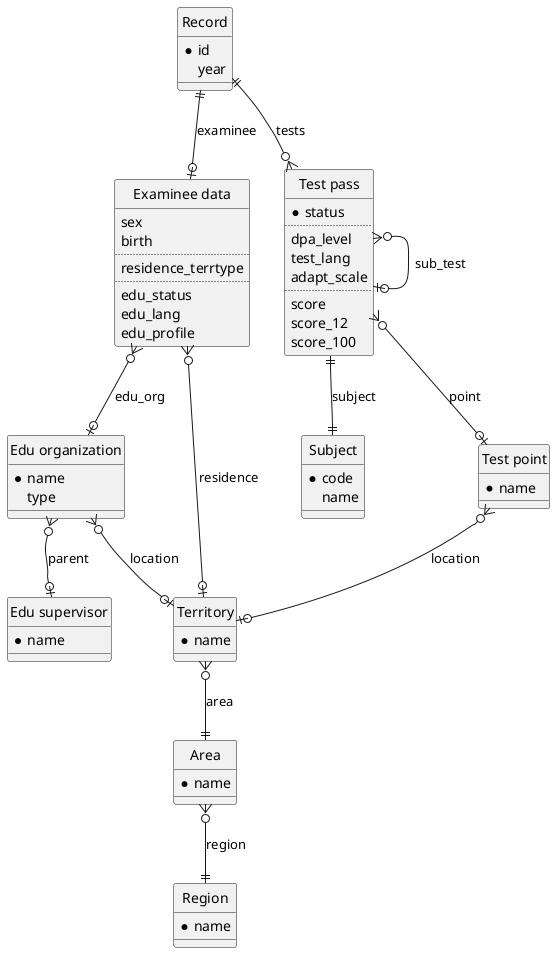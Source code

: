 @startuml


' -- Diagram settings

' -- -- Visual settings setup

' hide entity icons
hide circle


' ------ Third-party entities

' ------ --- Administrative-Territorial division
together {

    ' region
    entity "Region" as region
    {
        * name
    }

    ' region area
    entity "Area" as area
    {
        * name
    }

    area }o--|| region : region

    ' area territory
    entity "Territory" as territory
    {
        * name
    }

    territory }o--|| area : area
}


' ------ --- Educational organizations info
together {
    ' educational organization
    entity "Edu organization" as edu_org
    {
        * name
        type
    }

    ' educational organization supervisor ('parent')
    entity "Edu supervisor" as edu_super
    {
        * name
    }

    edu_org }o--o| edu_super : parent
    edu_org }o--o| territory : location
}


' ------ --- Testing points info
together {

    ' testing point
    entity "Test point" as test_point
    {
        * name
    }

    test_point }o--o| territory : location
}


' ------ Primary entities

' ------ --- Subject &  test pass entities
together {

    ' test subject entity
    entity "Subject" as subject
    {
        * code
        name
    }

    ' test pass information
    entity "Test pass" as test_pass
    {
        * status
        ..
        dpa_level
        test_lang
        adapt_scale
        ..
        score
        score_12
        score_100
    }

    test_pass ||--|| subject : subject
    test_pass }o--o| test_pass : sub_test
    test_pass }o--o| test_point : point
}


' ------ --- Record & examinee data entities
together {

    ' examinee information
    entity "Examinee data" as examinee_data
    {
        sex
        birth
        ..
        residence_terrtype
        ..
        edu_status
        edu_lang
        edu_profile
    }

    examinee_data }o--o| territory : residence
    examinee_data }o--o| edu_org : edu_org

    ' OpenData record
    entity "Record" as record
    {
        * id
        year
    }

    record ||--o| examinee_data : examinee
    record ||--o{ test_pass : tests
}

@enduml